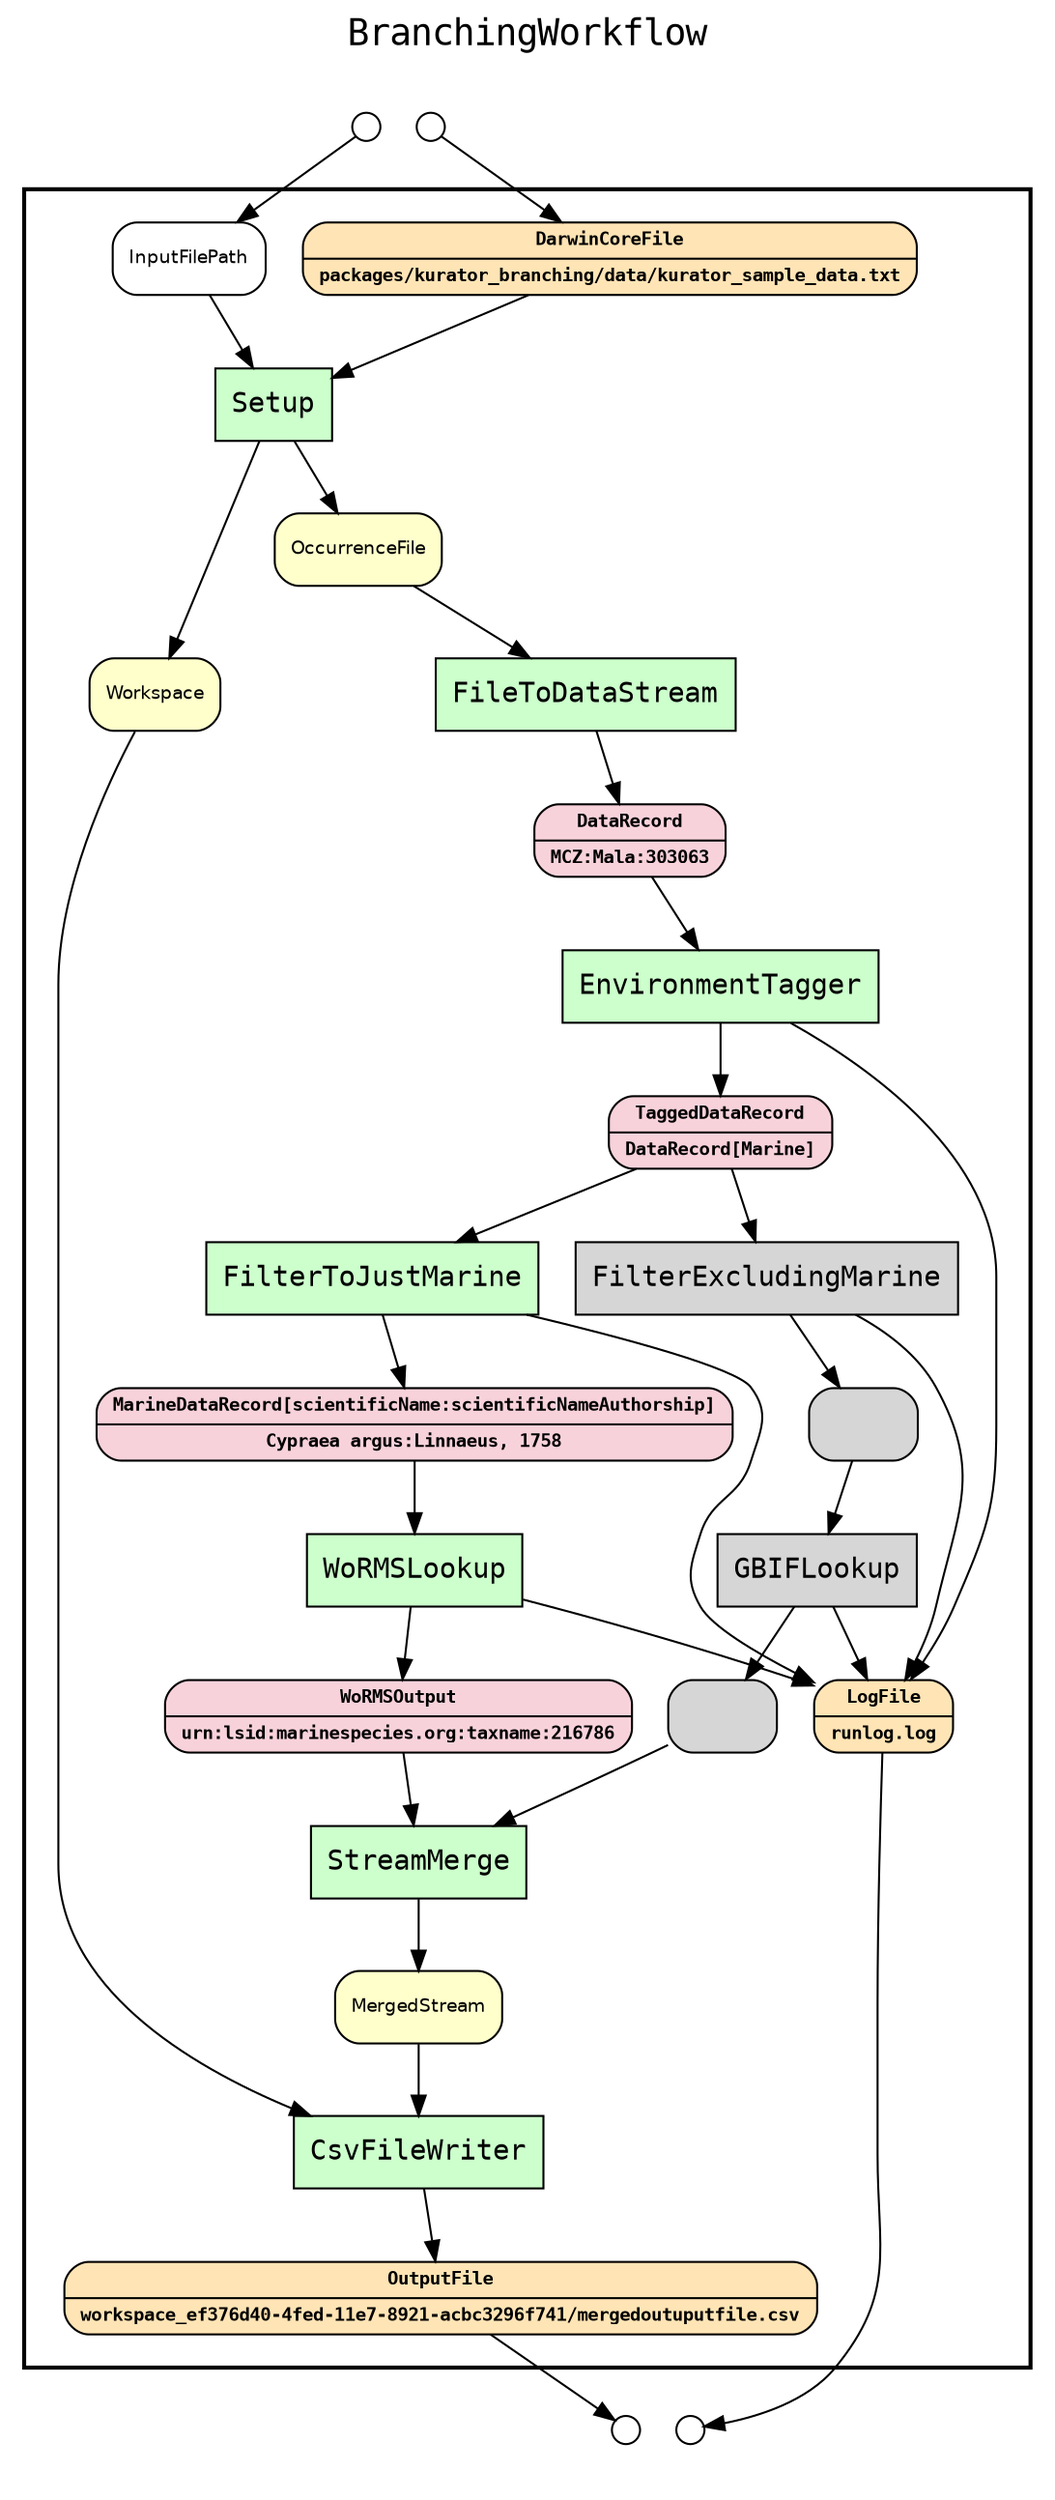 
digraph yw_data_view {
rankdir=TB
fontname=Courier; fontsize=18; labelloc=t
label="BranchingWorkflow"
subgraph cluster_workflow { label=""; color=black; penwidth=2
subgraph cluster_workflow_inner { label=""; color=white
node[shape=box style="filled" fillcolor="#CCFFCC" peripheries=1 fontname=Courier]
Setup
FileToDataStream
EnvironmentTagger
FilterToJustMarine
WoRMSLookup
StreamMerge
CsvFileWriter
node[shape=box style="filled" fillcolor="#d6d6d7" peripheries=1 fontname=Courier]
FilterExcludingMarine
GBIFLookup
node[shape=box style="filled" fillcolor="#CCFFCC" peripheries=1 fontname=Courier]
node[shape=box style="rounded,filled" fillcolor="#FFE4B5" peripheries=1 fontname="Courier-Bold" fontsize=9]
DarwinCoreFile[shape=record rankdir=LR label="{<f0> DarwinCoreFile |<f1>packages/kurator_branching/data/kurator_sample_data.txt\n}"]
node[shape=box style="rounded,filled" fillcolor="#f8d2db" peripheries=1 fontname="Courier-Bold" fontsize=9]
DataRecord[shape=record rankdir=LR label="{<f0> DataRecord |<f1>MCZ:Mala:303063\l}"]
TaggedDataRecord[shape=record rankdir=LR label="{<f0> TaggedDataRecord |<f1>DataRecord[Marine]\n}"]
<MarineDataRecord[scientificName:scientificNameAuthorship]>[shape=record rankdir=LR label="{<f0> MarineDataRecord[scientificName:scientificNameAuthorship] |<f1>Cypraea argus:Linnaeus, 1758\n}"]
WoRMSOutput[shape=record rankdir=LR label="{<f0> WoRMSOutput |<f1> urn:lsid:marinespecies.org:taxname:216786\n}"]
node[shape=box style="rounded,filled" fillcolor="#FFFFCC" peripheries=1 fontname=Helvetica]
Workspace
OccurrenceFile
node[shape=box style="rounded,filled" fillcolor="#d6d6d7" peripheries=1 fontname=Helvetica]
" "
""
node[shape=box style="rounded,filled" fillcolor="#FFFFCC" peripheries=1 fontname=Helvetica]
MergedStream
node[shape=box style="rounded,filled" fillcolor="#FFE4B5" peripheries=1 fontname="Courier-Bold" fontsize=9]
LogFile[shape=record rankdir=LR label="{<f0> LogFile |<f1>runlog.log\l}"]
OutputFile[shape=record rankdir=LR label="{<f0> OutputFile |<f1>workspace_ef376d40-4fed-11e7-8921-acbc3296f741/mergedoutuputfile.csv\l}"]
node[shape=box style="rounded,filled" fillcolor="#FFFFFF" peripheries=1 fontname=Helvetica]
InputFilePath
}}
subgraph cluster_inflows { label=""; color=white; penwidth=2
subgraph cluster_inflows_inner { label=""; color=white
node[shape=circle fillcolor="#FFFFFF" peripheries=1 width=0.2]
DarwinCoreFile_inflow [label=""]
InputFilePath_inflow [label=""]
}}
subgraph cluster_outflows { label=""; color=white; penwidth=2
subgraph cluster_outflows_inner { label=""; color=white
node[shape=circle fillcolor="#FFFFFF" peripheries=1 width=0.2]
LogFile_outflow [label=""]
OutputFile_outflow [label=""]
}}
InputFilePath -> Setup
DarwinCoreFile -> Setup
Workspace -> CsvFileWriter
OccurrenceFile -> FileToDataStream
DataRecord -> EnvironmentTagger
TaggedDataRecord -> FilterToJustMarine 
TaggedDataRecord -> FilterExcludingMarine
<MarineDataRecord[scientificName:scientificNameAuthorship]> -> WoRMSLookup
" " -> GBIFLookup
WoRMSOutput -> StreamMerge
"" -> StreamMerge
MergedStream -> CsvFileWriter
Setup -> Workspace
Setup -> OccurrenceFile
FileToDataStream -> DataRecord
EnvironmentTagger -> LogFile
EnvironmentTagger -> TaggedDataRecord
FilterToJustMarine -> LogFile
FilterToJustMarine -> <MarineDataRecord[scientificName:scientificNameAuthorship]>
FilterExcludingMarine -> LogFile
FilterExcludingMarine -> " "
WoRMSLookup -> WoRMSOutput
GBIFLookup -> ""
WoRMSLookup -> LogFile
GBIFLookup -> LogFile
StreamMerge -> MergedStream
CsvFileWriter -> OutputFile
DarwinCoreFile_inflow -> DarwinCoreFile
InputFilePath_inflow -> InputFilePath
LogFile -> LogFile_outflow
OutputFile -> OutputFile_outflow
}

